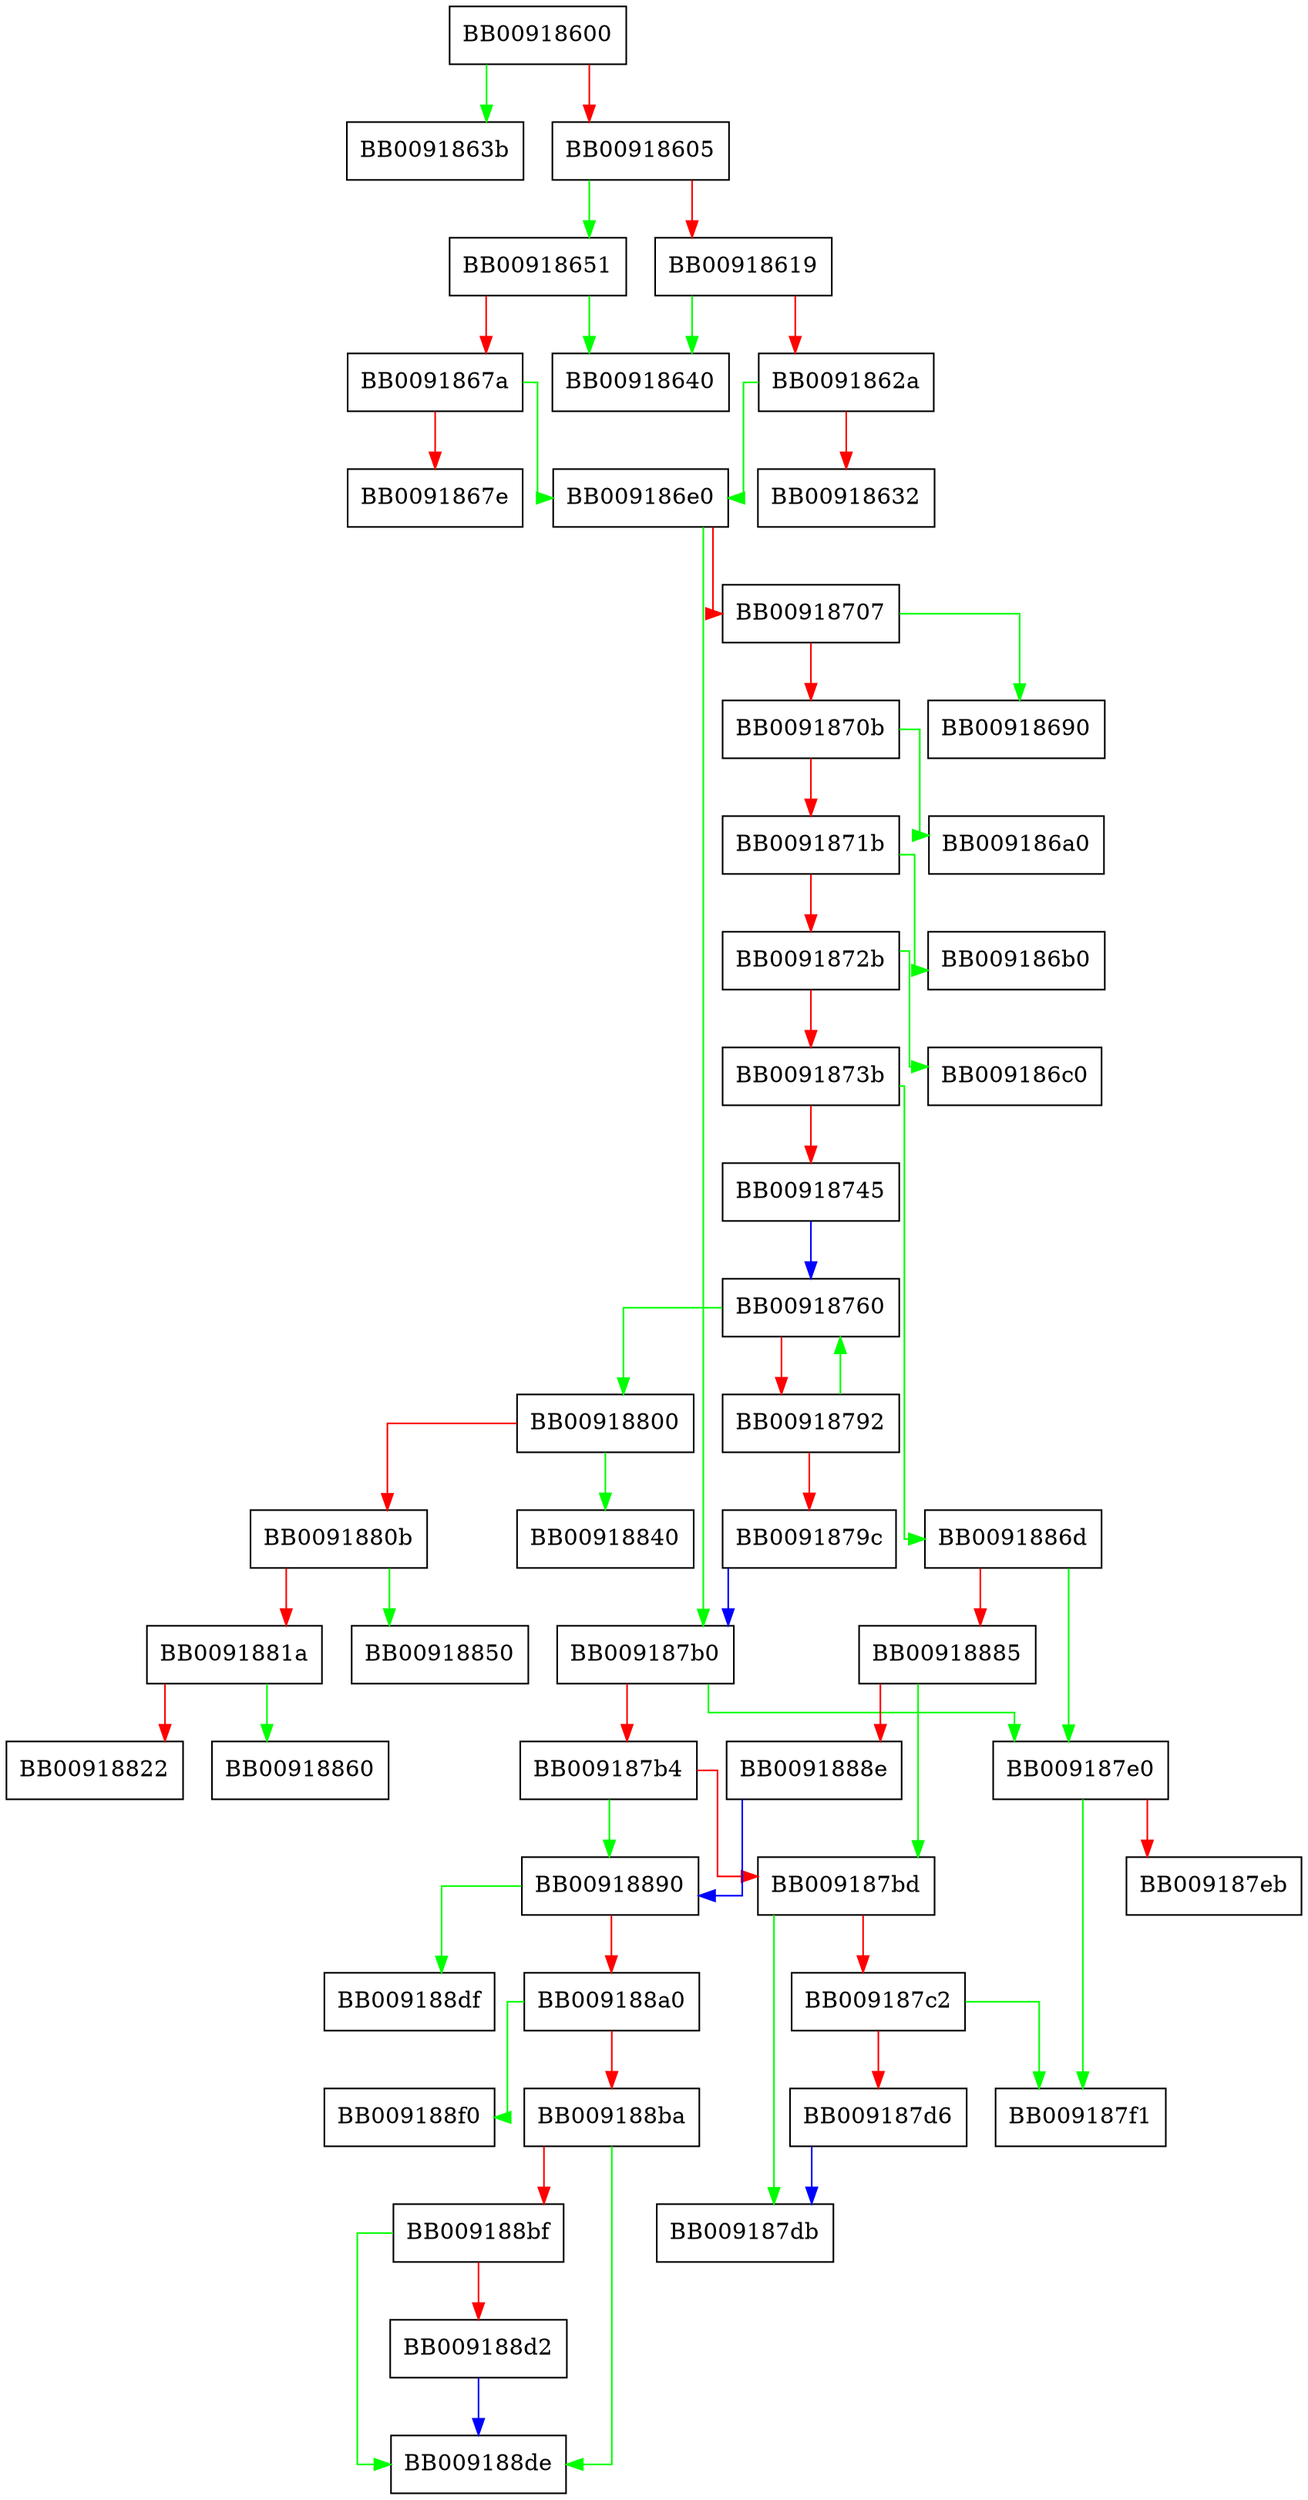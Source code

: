 digraph __wmemchr_evex {
  node [shape="box"];
  graph [splines=ortho];
  BB00918600 -> BB0091863b [color="green"];
  BB00918600 -> BB00918605 [color="red"];
  BB00918605 -> BB00918651 [color="green"];
  BB00918605 -> BB00918619 [color="red"];
  BB00918619 -> BB00918640 [color="green"];
  BB00918619 -> BB0091862a [color="red"];
  BB0091862a -> BB009186e0 [color="green"];
  BB0091862a -> BB00918632 [color="red"];
  BB00918651 -> BB00918640 [color="green"];
  BB00918651 -> BB0091867a [color="red"];
  BB0091867a -> BB009186e0 [color="green"];
  BB0091867a -> BB0091867e [color="red"];
  BB009186e0 -> BB009187b0 [color="green"];
  BB009186e0 -> BB00918707 [color="red"];
  BB00918707 -> BB00918690 [color="green"];
  BB00918707 -> BB0091870b [color="red"];
  BB0091870b -> BB009186a0 [color="green"];
  BB0091870b -> BB0091871b [color="red"];
  BB0091871b -> BB009186b0 [color="green"];
  BB0091871b -> BB0091872b [color="red"];
  BB0091872b -> BB009186c0 [color="green"];
  BB0091872b -> BB0091873b [color="red"];
  BB0091873b -> BB0091886d [color="green"];
  BB0091873b -> BB00918745 [color="red"];
  BB00918745 -> BB00918760 [color="blue"];
  BB00918760 -> BB00918800 [color="green"];
  BB00918760 -> BB00918792 [color="red"];
  BB00918792 -> BB00918760 [color="green"];
  BB00918792 -> BB0091879c [color="red"];
  BB0091879c -> BB009187b0 [color="blue"];
  BB009187b0 -> BB009187e0 [color="green"];
  BB009187b0 -> BB009187b4 [color="red"];
  BB009187b4 -> BB00918890 [color="green"];
  BB009187b4 -> BB009187bd [color="red"];
  BB009187bd -> BB009187db [color="green"];
  BB009187bd -> BB009187c2 [color="red"];
  BB009187c2 -> BB009187f1 [color="green"];
  BB009187c2 -> BB009187d6 [color="red"];
  BB009187d6 -> BB009187db [color="blue"];
  BB009187e0 -> BB009187f1 [color="green"];
  BB009187e0 -> BB009187eb [color="red"];
  BB00918800 -> BB00918840 [color="green"];
  BB00918800 -> BB0091880b [color="red"];
  BB0091880b -> BB00918850 [color="green"];
  BB0091880b -> BB0091881a [color="red"];
  BB0091881a -> BB00918860 [color="green"];
  BB0091881a -> BB00918822 [color="red"];
  BB0091886d -> BB009187e0 [color="green"];
  BB0091886d -> BB00918885 [color="red"];
  BB00918885 -> BB009187bd [color="green"];
  BB00918885 -> BB0091888e [color="red"];
  BB0091888e -> BB00918890 [color="blue"];
  BB00918890 -> BB009188df [color="green"];
  BB00918890 -> BB009188a0 [color="red"];
  BB009188a0 -> BB009188f0 [color="green"];
  BB009188a0 -> BB009188ba [color="red"];
  BB009188ba -> BB009188de [color="green"];
  BB009188ba -> BB009188bf [color="red"];
  BB009188bf -> BB009188de [color="green"];
  BB009188bf -> BB009188d2 [color="red"];
  BB009188d2 -> BB009188de [color="blue"];
}